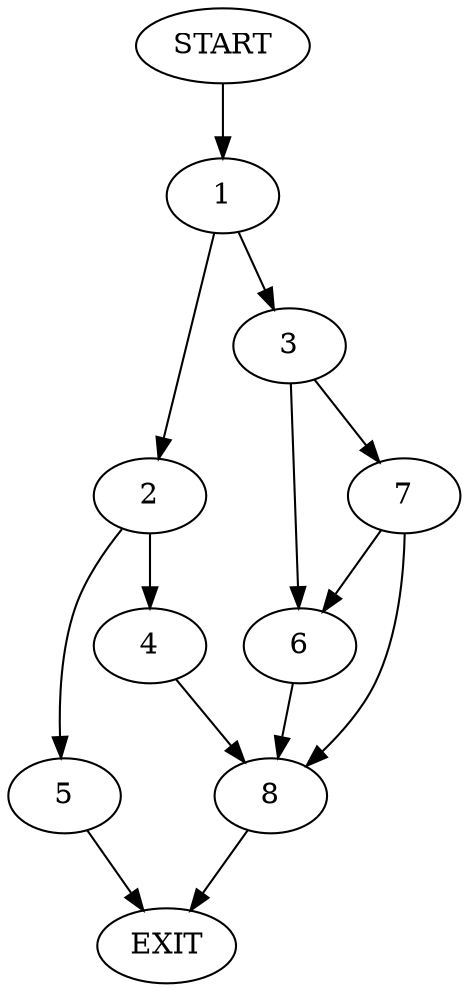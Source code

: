 digraph {
0 [label="START"]
9 [label="EXIT"]
0 -> 1
1 -> 2
1 -> 3
2 -> 4
2 -> 5
3 -> 6
3 -> 7
5 -> 9
4 -> 8
8 -> 9
6 -> 8
7 -> 6
7 -> 8
}
